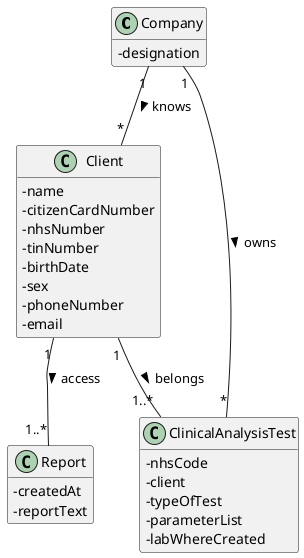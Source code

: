 @startuml
'https://plantuml.com/use-case-diagram
hide methods
skinparam classAttributeIconSize 0

class Company{
-designation
}

class Client {
-name
-citizenCardNumber
-nhsNumber
-tinNumber
-birthDate
-sex
-phoneNumber
-email
}

class ClinicalAnalysisTest {
- nhsCode
- client
- typeOfTest
- parameterList
- labWhereCreated
}

class Report {
- createdAt
- reportText
}
Company"1" -- "*"Client :> knows
Client"1" -- "1..*" Report :> access
Company "1" -- "*" ClinicalAnalysisTest :> owns
Client "1" -- "1..*" ClinicalAnalysisTest :> belongs
@enduml

